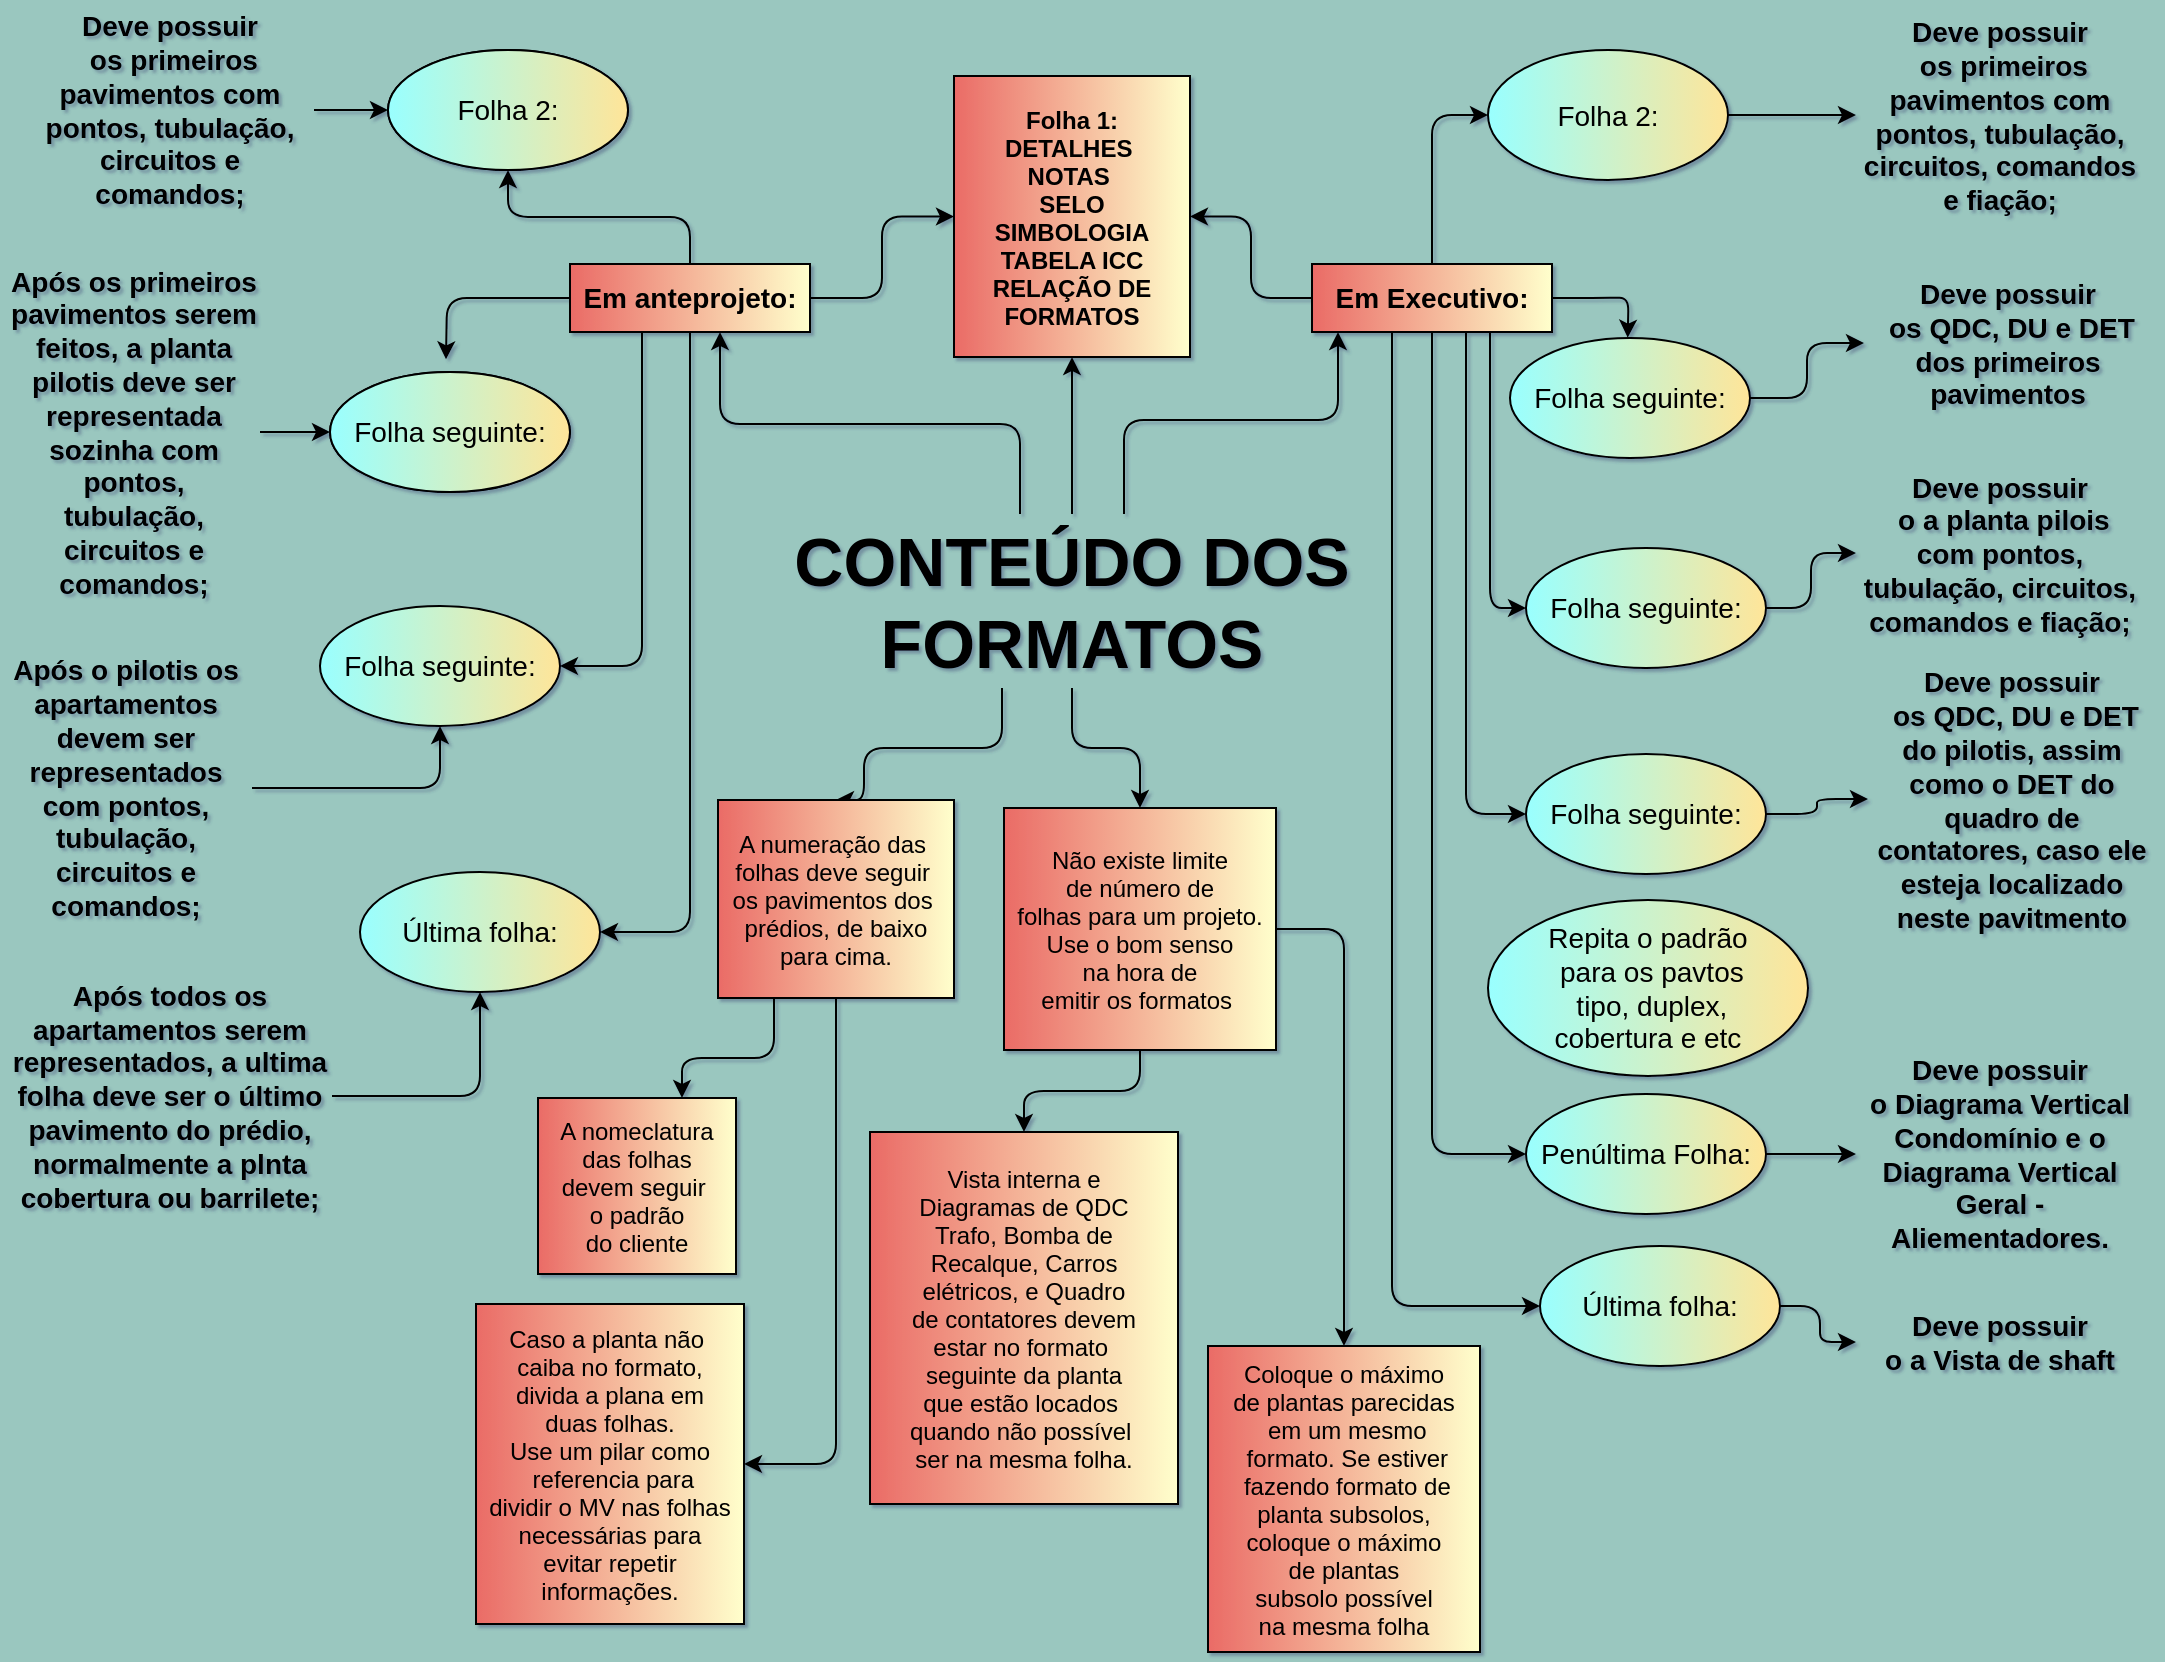 <mxfile version="20.2.8" type="github">
  <diagram name="Page-1" id="8ce9d11a-91a2-4d17-14d8-a56ed91bf033">
    <mxGraphModel dx="1164" dy="598" grid="0" gridSize="10" guides="1" tooltips="1" connect="1" arrows="1" fold="1" page="1" pageScale="1" pageWidth="1100" pageHeight="850" background="#9AC7BF" math="0" shadow="1">
      <root>
        <mxCell id="0" />
        <mxCell id="1" parent="0" />
        <mxCell id="yQmMGdKQmBahugFoPw73-3" value="" style="edgeStyle=orthogonalEdgeStyle;rounded=0;orthogonalLoop=1;jettySize=auto;html=1;fontSize=34;fontColor=#000000;strokeColor=#000000;" edge="1" parent="1" source="yQmMGdKQmBahugFoPw73-1" target="yQmMGdKQmBahugFoPw73-2">
          <mxGeometry relative="1" as="geometry" />
        </mxCell>
        <mxCell id="yQmMGdKQmBahugFoPw73-9" value="" style="edgeStyle=orthogonalEdgeStyle;rounded=1;orthogonalLoop=1;jettySize=auto;html=1;strokeColor=#000000;fontSize=12;fontColor=#000000;" edge="1" parent="1" source="yQmMGdKQmBahugFoPw73-1" target="yQmMGdKQmBahugFoPw73-8">
          <mxGeometry relative="1" as="geometry">
            <Array as="points">
              <mxPoint x="576" y="228" />
              <mxPoint x="683" y="228" />
            </Array>
          </mxGeometry>
        </mxCell>
        <mxCell id="yQmMGdKQmBahugFoPw73-11" style="edgeStyle=orthogonalEdgeStyle;orthogonalLoop=1;jettySize=auto;html=1;strokeColor=#000000;fontSize=14;fontColor=#000000;rounded=1;" edge="1" parent="1" source="yQmMGdKQmBahugFoPw73-1" target="yQmMGdKQmBahugFoPw73-6">
          <mxGeometry relative="1" as="geometry">
            <Array as="points">
              <mxPoint x="524" y="230" />
              <mxPoint x="374" y="230" />
            </Array>
          </mxGeometry>
        </mxCell>
        <mxCell id="yQmMGdKQmBahugFoPw73-88" style="edgeStyle=orthogonalEdgeStyle;rounded=1;orthogonalLoop=1;jettySize=auto;html=1;entryX=0.5;entryY=0;entryDx=0;entryDy=0;strokeColor=#000000;fontSize=14;fontColor=#000000;" edge="1" parent="1" source="yQmMGdKQmBahugFoPw73-1" target="yQmMGdKQmBahugFoPw73-85">
          <mxGeometry relative="1" as="geometry" />
        </mxCell>
        <mxCell id="yQmMGdKQmBahugFoPw73-89" style="edgeStyle=orthogonalEdgeStyle;rounded=1;orthogonalLoop=1;jettySize=auto;html=1;entryX=0.5;entryY=0;entryDx=0;entryDy=0;strokeColor=#000000;fontSize=14;fontColor=#000000;" edge="1" parent="1" source="yQmMGdKQmBahugFoPw73-1" target="yQmMGdKQmBahugFoPw73-83">
          <mxGeometry relative="1" as="geometry">
            <Array as="points">
              <mxPoint x="515" y="392" />
              <mxPoint x="446" y="392" />
            </Array>
          </mxGeometry>
        </mxCell>
        <mxCell id="yQmMGdKQmBahugFoPw73-1" value="CONTEÚDO DOS&lt;br&gt;FORMATOS" style="text;html=1;strokeColor=none;fillColor=none;align=center;verticalAlign=middle;whiteSpace=wrap;rounded=0;fontColor=#000000;fontSize=34;fontStyle=1" vertex="1" parent="1">
          <mxGeometry x="406" y="275" width="288" height="87" as="geometry" />
        </mxCell>
        <mxCell id="yQmMGdKQmBahugFoPw73-2" value="Folha 1:&#xa;DETALHES &#xa;NOTAS &#xa;SELO&#xa;SIMBOLOGIA&#xa;TABELA ICC&#xa;RELAÇÃO DE&#xa;FORMATOS" style="fontSize=12;fontColor=#000000;gradientColor=#FFFFCC;gradientDirection=east;fillColor=#EA6B66;strokeColor=#000000;fontStyle=1" vertex="1" parent="1">
          <mxGeometry x="491" y="56" width="118" height="140.5" as="geometry" />
        </mxCell>
        <mxCell id="yQmMGdKQmBahugFoPw73-13" value="" style="edgeStyle=orthogonalEdgeStyle;rounded=1;orthogonalLoop=1;jettySize=auto;html=1;strokeColor=#000000;fontSize=14;fontColor=#000000;" edge="1" parent="1" source="yQmMGdKQmBahugFoPw73-6" target="yQmMGdKQmBahugFoPw73-12">
          <mxGeometry relative="1" as="geometry" />
        </mxCell>
        <mxCell id="yQmMGdKQmBahugFoPw73-17" style="edgeStyle=orthogonalEdgeStyle;rounded=1;orthogonalLoop=1;jettySize=auto;html=1;strokeColor=#000000;fontSize=14;fontColor=#000000;" edge="1" parent="1" source="yQmMGdKQmBahugFoPw73-6" target="yQmMGdKQmBahugFoPw73-2">
          <mxGeometry relative="1" as="geometry" />
        </mxCell>
        <mxCell id="yQmMGdKQmBahugFoPw73-26" style="edgeStyle=orthogonalEdgeStyle;rounded=1;orthogonalLoop=1;jettySize=auto;html=1;strokeColor=#000000;fontSize=14;fontColor=#000000;" edge="1" parent="1" source="yQmMGdKQmBahugFoPw73-6">
          <mxGeometry relative="1" as="geometry">
            <mxPoint x="237.003" y="197.672" as="targetPoint" />
          </mxGeometry>
        </mxCell>
        <mxCell id="yQmMGdKQmBahugFoPw73-35" style="edgeStyle=orthogonalEdgeStyle;rounded=1;orthogonalLoop=1;jettySize=auto;html=1;strokeColor=#000000;fontSize=14;fontColor=#000000;entryX=1;entryY=0.5;entryDx=0;entryDy=0;" edge="1" parent="1" source="yQmMGdKQmBahugFoPw73-6" target="yQmMGdKQmBahugFoPw73-27">
          <mxGeometry relative="1" as="geometry">
            <mxPoint x="316.169" y="366.838" as="targetPoint" />
            <Array as="points">
              <mxPoint x="335" y="351" />
            </Array>
          </mxGeometry>
        </mxCell>
        <mxCell id="yQmMGdKQmBahugFoPw73-46" style="edgeStyle=orthogonalEdgeStyle;rounded=1;orthogonalLoop=1;jettySize=auto;html=1;entryX=1;entryY=0.5;entryDx=0;entryDy=0;strokeColor=#000000;fontSize=14;fontColor=#000000;" edge="1" parent="1" source="yQmMGdKQmBahugFoPw73-6" target="yQmMGdKQmBahugFoPw73-36">
          <mxGeometry relative="1" as="geometry" />
        </mxCell>
        <mxCell id="yQmMGdKQmBahugFoPw73-6" value="Em anteprojeto:" style="whiteSpace=wrap;html=1;strokeColor=#000000;fontSize=14;fontColor=#000000;fillColor=#EA6B66;gradientColor=#FFFFCC;gradientDirection=east;fontStyle=1" vertex="1" parent="1">
          <mxGeometry x="299" y="150" width="120" height="34" as="geometry" />
        </mxCell>
        <mxCell id="yQmMGdKQmBahugFoPw73-16" style="edgeStyle=orthogonalEdgeStyle;rounded=1;orthogonalLoop=1;jettySize=auto;html=1;entryX=1;entryY=0.5;entryDx=0;entryDy=0;strokeColor=#000000;fontSize=14;fontColor=#000000;" edge="1" parent="1" source="yQmMGdKQmBahugFoPw73-8" target="yQmMGdKQmBahugFoPw73-2">
          <mxGeometry relative="1" as="geometry" />
        </mxCell>
        <mxCell id="yQmMGdKQmBahugFoPw73-54" style="edgeStyle=orthogonalEdgeStyle;rounded=1;orthogonalLoop=1;jettySize=auto;html=1;entryX=0;entryY=0.5;entryDx=0;entryDy=0;strokeColor=#000000;fontSize=14;fontColor=#000000;" edge="1" parent="1" source="yQmMGdKQmBahugFoPw73-8" target="yQmMGdKQmBahugFoPw73-51">
          <mxGeometry relative="1" as="geometry" />
        </mxCell>
        <mxCell id="yQmMGdKQmBahugFoPw73-66" style="edgeStyle=orthogonalEdgeStyle;rounded=1;orthogonalLoop=1;jettySize=auto;html=1;strokeColor=#000000;fontSize=14;fontColor=#000000;" edge="1" parent="1" source="yQmMGdKQmBahugFoPw73-8">
          <mxGeometry relative="1" as="geometry">
            <mxPoint x="827.836" y="186.838" as="targetPoint" />
          </mxGeometry>
        </mxCell>
        <mxCell id="yQmMGdKQmBahugFoPw73-68" style="edgeStyle=orthogonalEdgeStyle;rounded=1;orthogonalLoop=1;jettySize=auto;html=1;entryX=0;entryY=0.5;entryDx=0;entryDy=0;strokeColor=#000000;fontSize=14;fontColor=#000000;" edge="1" parent="1" source="yQmMGdKQmBahugFoPw73-8" target="yQmMGdKQmBahugFoPw73-49">
          <mxGeometry relative="1" as="geometry">
            <Array as="points">
              <mxPoint x="759" y="322" />
            </Array>
          </mxGeometry>
        </mxCell>
        <mxCell id="yQmMGdKQmBahugFoPw73-71" style="edgeStyle=orthogonalEdgeStyle;rounded=1;orthogonalLoop=1;jettySize=auto;html=1;entryX=0;entryY=0.5;entryDx=0;entryDy=0;strokeColor=#000000;fontSize=14;fontColor=#000000;" edge="1" parent="1" source="yQmMGdKQmBahugFoPw73-8" target="yQmMGdKQmBahugFoPw73-70">
          <mxGeometry relative="1" as="geometry">
            <Array as="points">
              <mxPoint x="747" y="425" />
            </Array>
          </mxGeometry>
        </mxCell>
        <mxCell id="yQmMGdKQmBahugFoPw73-75" style="edgeStyle=orthogonalEdgeStyle;rounded=1;orthogonalLoop=1;jettySize=auto;html=1;entryX=0;entryY=0.5;entryDx=0;entryDy=0;strokeColor=#000000;fontSize=14;fontColor=#000000;" edge="1" parent="1" source="yQmMGdKQmBahugFoPw73-8" target="yQmMGdKQmBahugFoPw73-50">
          <mxGeometry relative="1" as="geometry" />
        </mxCell>
        <mxCell id="yQmMGdKQmBahugFoPw73-113" style="edgeStyle=orthogonalEdgeStyle;rounded=1;orthogonalLoop=1;jettySize=auto;html=1;entryX=0;entryY=0.5;entryDx=0;entryDy=0;strokeColor=#000000;fontSize=14;fontColor=#000000;" edge="1" parent="1" source="yQmMGdKQmBahugFoPw73-8" target="yQmMGdKQmBahugFoPw73-78">
          <mxGeometry relative="1" as="geometry">
            <Array as="points">
              <mxPoint x="710" y="671" />
            </Array>
          </mxGeometry>
        </mxCell>
        <mxCell id="yQmMGdKQmBahugFoPw73-8" value="Em Executivo:" style="whiteSpace=wrap;html=1;strokeColor=#000000;fontSize=14;fontColor=#000000;fillColor=#EA6B66;gradientColor=#FFFFCC;gradientDirection=east;fontStyle=1" vertex="1" parent="1">
          <mxGeometry x="670" y="150" width="120" height="34" as="geometry" />
        </mxCell>
        <mxCell id="yQmMGdKQmBahugFoPw73-12" value="Folha 2:" style="ellipse;whiteSpace=wrap;html=1;fontSize=14;fillColor=#CCCCFF;strokeColor=#000000;fontColor=#000000;gradientDirection=east;gradientColor=#6666FF;" vertex="1" parent="1">
          <mxGeometry x="208" y="43" width="120" height="60" as="geometry" />
        </mxCell>
        <mxCell id="yQmMGdKQmBahugFoPw73-19" style="edgeStyle=orthogonalEdgeStyle;rounded=1;orthogonalLoop=1;jettySize=auto;html=1;strokeColor=#000000;fontSize=14;fontColor=#000000;" edge="1" parent="1" source="yQmMGdKQmBahugFoPw73-18" target="yQmMGdKQmBahugFoPw73-12">
          <mxGeometry relative="1" as="geometry" />
        </mxCell>
        <mxCell id="yQmMGdKQmBahugFoPw73-18" value="Deve possuir&lt;br&gt;&amp;nbsp;os primeiros pavimentos com pontos, tubulação, circuitos e comandos;" style="text;html=1;strokeColor=none;fillColor=none;align=center;verticalAlign=middle;whiteSpace=wrap;rounded=0;fontSize=14;fontColor=#000000;fontStyle=1" vertex="1" parent="1">
          <mxGeometry x="27" y="58" width="144" height="30" as="geometry" />
        </mxCell>
        <mxCell id="yQmMGdKQmBahugFoPw73-20" style="edgeStyle=orthogonalEdgeStyle;rounded=1;orthogonalLoop=1;jettySize=auto;html=1;exitX=0.5;exitY=1;exitDx=0;exitDy=0;strokeColor=#000000;fontSize=14;fontColor=#000000;" edge="1" parent="1" source="yQmMGdKQmBahugFoPw73-18" target="yQmMGdKQmBahugFoPw73-18">
          <mxGeometry relative="1" as="geometry" />
        </mxCell>
        <mxCell id="yQmMGdKQmBahugFoPw73-21" value="Folha seguinte:" style="ellipse;whiteSpace=wrap;html=1;fontSize=14;fillColor=#CCCCFF;strokeColor=#000000;fontColor=#000000;gradientDirection=east;gradientColor=#6666FF;" vertex="1" parent="1">
          <mxGeometry x="179" y="204" width="120" height="60" as="geometry" />
        </mxCell>
        <mxCell id="yQmMGdKQmBahugFoPw73-25" value="" style="edgeStyle=orthogonalEdgeStyle;rounded=1;orthogonalLoop=1;jettySize=auto;html=1;strokeColor=#000000;fontSize=14;fontColor=#000000;" edge="1" parent="1" source="yQmMGdKQmBahugFoPw73-23" target="yQmMGdKQmBahugFoPw73-21">
          <mxGeometry relative="1" as="geometry" />
        </mxCell>
        <mxCell id="yQmMGdKQmBahugFoPw73-23" value="Após os primeiros pavimentos serem feitos, a planta pilotis deve ser representada sozinha com pontos, tubulação, circuitos e comandos;" style="text;html=1;strokeColor=none;fillColor=none;align=center;verticalAlign=middle;whiteSpace=wrap;rounded=0;fontSize=14;fontColor=#000000;fontStyle=1" vertex="1" parent="1">
          <mxGeometry x="18" y="219" width="126" height="30" as="geometry" />
        </mxCell>
        <mxCell id="yQmMGdKQmBahugFoPw73-27" value="Folha seguinte:" style="ellipse;whiteSpace=wrap;html=1;fontSize=14;fillColor=#99FFFF;strokeColor=#000000;fontColor=#000000;gradientDirection=east;gradientColor=#FFE599;" vertex="1" parent="1">
          <mxGeometry x="174" y="321" width="120" height="60" as="geometry" />
        </mxCell>
        <mxCell id="yQmMGdKQmBahugFoPw73-30" style="edgeStyle=orthogonalEdgeStyle;rounded=1;orthogonalLoop=1;jettySize=auto;html=1;strokeColor=#000000;fontSize=14;fontColor=#000000;entryX=0.5;entryY=1;entryDx=0;entryDy=0;" edge="1" parent="1" source="yQmMGdKQmBahugFoPw73-28" target="yQmMGdKQmBahugFoPw73-27">
          <mxGeometry relative="1" as="geometry">
            <mxPoint x="168" y="350" as="targetPoint" />
          </mxGeometry>
        </mxCell>
        <mxCell id="yQmMGdKQmBahugFoPw73-28" value="Após o pilotis os apartamentos devem ser representados com pontos, tubulação, circuitos e comandos;" style="text;html=1;strokeColor=none;fillColor=none;align=center;verticalAlign=middle;whiteSpace=wrap;rounded=0;fontSize=14;fontColor=#000000;fontStyle=1" vertex="1" parent="1">
          <mxGeometry x="14" y="397" width="126" height="30" as="geometry" />
        </mxCell>
        <mxCell id="yQmMGdKQmBahugFoPw73-36" value="Última folha:" style="ellipse;whiteSpace=wrap;html=1;fontSize=14;fillColor=#99FFFF;strokeColor=#000000;fontColor=#000000;gradientDirection=east;gradientColor=#FFE599;" vertex="1" parent="1">
          <mxGeometry x="194" y="454" width="120" height="60" as="geometry" />
        </mxCell>
        <mxCell id="yQmMGdKQmBahugFoPw73-45" style="edgeStyle=orthogonalEdgeStyle;rounded=1;orthogonalLoop=1;jettySize=auto;html=1;entryX=0.5;entryY=1;entryDx=0;entryDy=0;strokeColor=#000000;fontSize=14;fontColor=#000000;" edge="1" parent="1" source="yQmMGdKQmBahugFoPw73-38" target="yQmMGdKQmBahugFoPw73-36">
          <mxGeometry relative="1" as="geometry" />
        </mxCell>
        <mxCell id="yQmMGdKQmBahugFoPw73-38" value="Após todos os apartamentos serem representados, a ultima folha deve ser o último pavimento do prédio, normalmente a plnta cobertura ou barrilete;" style="text;html=1;strokeColor=none;fillColor=none;align=center;verticalAlign=middle;whiteSpace=wrap;rounded=0;fontSize=14;fontColor=#000000;fontStyle=1" vertex="1" parent="1">
          <mxGeometry x="18" y="507" width="162" height="118" as="geometry" />
        </mxCell>
        <mxCell id="yQmMGdKQmBahugFoPw73-47" value="Folha 2:" style="ellipse;whiteSpace=wrap;html=1;fontSize=14;fillColor=#99FFFF;strokeColor=#000000;fontColor=#000000;gradientDirection=east;gradientColor=#FFE599;" vertex="1" parent="1">
          <mxGeometry x="208" y="43" width="120" height="60" as="geometry" />
        </mxCell>
        <mxCell id="yQmMGdKQmBahugFoPw73-48" value="Folha seguinte:" style="ellipse;whiteSpace=wrap;html=1;fontSize=14;fillColor=#99FFFF;strokeColor=#000000;fontColor=#000000;gradientDirection=east;gradientColor=#FFE599;" vertex="1" parent="1">
          <mxGeometry x="179" y="204" width="120" height="60" as="geometry" />
        </mxCell>
        <mxCell id="yQmMGdKQmBahugFoPw73-72" style="edgeStyle=orthogonalEdgeStyle;rounded=1;orthogonalLoop=1;jettySize=auto;html=1;strokeColor=#000000;fontSize=14;fontColor=#000000;entryX=0;entryY=0.5;entryDx=0;entryDy=0;" edge="1" parent="1" source="yQmMGdKQmBahugFoPw73-49" target="yQmMGdKQmBahugFoPw73-69">
          <mxGeometry relative="1" as="geometry">
            <mxPoint x="936.169" y="322" as="targetPoint" />
          </mxGeometry>
        </mxCell>
        <mxCell id="yQmMGdKQmBahugFoPw73-49" value="Folha seguinte:" style="ellipse;whiteSpace=wrap;html=1;fontSize=14;fillColor=#99FFFF;strokeColor=#000000;fontColor=#000000;gradientDirection=east;gradientColor=#FFE599;" vertex="1" parent="1">
          <mxGeometry x="777" y="292" width="120" height="60" as="geometry" />
        </mxCell>
        <mxCell id="yQmMGdKQmBahugFoPw73-77" style="edgeStyle=orthogonalEdgeStyle;rounded=1;orthogonalLoop=1;jettySize=auto;html=1;entryX=0;entryY=0.5;entryDx=0;entryDy=0;strokeColor=#000000;fontSize=14;fontColor=#000000;" edge="1" parent="1" source="yQmMGdKQmBahugFoPw73-50" target="yQmMGdKQmBahugFoPw73-76">
          <mxGeometry relative="1" as="geometry" />
        </mxCell>
        <mxCell id="yQmMGdKQmBahugFoPw73-50" value="Penúltima Folha:" style="ellipse;whiteSpace=wrap;html=1;fontSize=14;fillColor=#99FFFF;strokeColor=#000000;fontColor=#000000;gradientDirection=east;gradientColor=#FFE599;" vertex="1" parent="1">
          <mxGeometry x="777" y="565" width="120" height="60" as="geometry" />
        </mxCell>
        <mxCell id="yQmMGdKQmBahugFoPw73-56" style="edgeStyle=orthogonalEdgeStyle;rounded=1;orthogonalLoop=1;jettySize=auto;html=1;strokeColor=#000000;fontSize=14;fontColor=#000000;" edge="1" parent="1" source="yQmMGdKQmBahugFoPw73-51" target="yQmMGdKQmBahugFoPw73-55">
          <mxGeometry relative="1" as="geometry" />
        </mxCell>
        <mxCell id="yQmMGdKQmBahugFoPw73-51" value="Folha 2:" style="ellipse;whiteSpace=wrap;html=1;fontSize=14;fillColor=#99FFFF;strokeColor=#000000;fontColor=#000000;gradientDirection=east;gradientColor=#FFE599;" vertex="1" parent="1">
          <mxGeometry x="758" y="43" width="120" height="65" as="geometry" />
        </mxCell>
        <mxCell id="yQmMGdKQmBahugFoPw73-67" style="edgeStyle=orthogonalEdgeStyle;rounded=1;orthogonalLoop=1;jettySize=auto;html=1;entryX=0;entryY=0.5;entryDx=0;entryDy=0;strokeColor=#000000;fontSize=14;fontColor=#000000;" edge="1" parent="1" source="yQmMGdKQmBahugFoPw73-52" target="yQmMGdKQmBahugFoPw73-62">
          <mxGeometry relative="1" as="geometry" />
        </mxCell>
        <mxCell id="yQmMGdKQmBahugFoPw73-52" value="Folha seguinte:" style="ellipse;whiteSpace=wrap;html=1;fontSize=14;fillColor=#99FFFF;strokeColor=#000000;fontColor=#000000;gradientDirection=east;gradientColor=#FFE599;" vertex="1" parent="1">
          <mxGeometry x="769" y="187" width="120" height="60" as="geometry" />
        </mxCell>
        <mxCell id="yQmMGdKQmBahugFoPw73-55" value="Deve possuir&lt;br&gt;&amp;nbsp;os primeiros pavimentos com pontos, tubulação, circuitos, comandos e fiação;" style="text;html=1;strokeColor=none;fillColor=none;align=center;verticalAlign=middle;whiteSpace=wrap;rounded=0;fontSize=14;fontColor=#000000;fontStyle=1" vertex="1" parent="1">
          <mxGeometry x="942" y="18" width="144" height="115" as="geometry" />
        </mxCell>
        <mxCell id="yQmMGdKQmBahugFoPw73-62" value="Deve possuir&lt;br&gt;&amp;nbsp;os QDC, DU e DET dos primeiros pavimentos" style="text;html=1;strokeColor=none;fillColor=none;align=center;verticalAlign=middle;whiteSpace=wrap;rounded=0;fontSize=14;fontColor=#000000;fontStyle=1" vertex="1" parent="1">
          <mxGeometry x="946" y="132" width="144" height="115" as="geometry" />
        </mxCell>
        <mxCell id="yQmMGdKQmBahugFoPw73-69" value="Deve possuir&lt;br&gt;&amp;nbsp;o a planta pilois com pontos, tubulação, circuitos, comandos e fiação;" style="text;html=1;strokeColor=none;fillColor=none;align=center;verticalAlign=middle;whiteSpace=wrap;rounded=0;fontSize=14;fontColor=#000000;fontStyle=1" vertex="1" parent="1">
          <mxGeometry x="942" y="237" width="144" height="115" as="geometry" />
        </mxCell>
        <mxCell id="yQmMGdKQmBahugFoPw73-73" style="edgeStyle=orthogonalEdgeStyle;rounded=1;orthogonalLoop=1;jettySize=auto;html=1;strokeColor=#000000;fontSize=14;fontColor=#000000;entryX=0;entryY=0.5;entryDx=0;entryDy=0;" edge="1" parent="1" source="yQmMGdKQmBahugFoPw73-70" target="yQmMGdKQmBahugFoPw73-74">
          <mxGeometry relative="1" as="geometry">
            <mxPoint x="943.669" y="425" as="targetPoint" />
          </mxGeometry>
        </mxCell>
        <mxCell id="yQmMGdKQmBahugFoPw73-70" value="Folha seguinte:" style="ellipse;whiteSpace=wrap;html=1;fontSize=14;fillColor=#99FFFF;strokeColor=#000000;fontColor=#000000;gradientDirection=east;gradientColor=#FFE599;" vertex="1" parent="1">
          <mxGeometry x="777" y="395" width="120" height="60" as="geometry" />
        </mxCell>
        <mxCell id="yQmMGdKQmBahugFoPw73-74" value="Deve possuir&lt;br&gt;&amp;nbsp;os QDC, DU e DET do pilotis, assim como o DET do quadro de contatores, caso ele esteja localizado neste pavitmento" style="text;html=1;strokeColor=none;fillColor=none;align=center;verticalAlign=middle;whiteSpace=wrap;rounded=0;fontSize=14;fontColor=#000000;fontStyle=1" vertex="1" parent="1">
          <mxGeometry x="948" y="360" width="144" height="115" as="geometry" />
        </mxCell>
        <mxCell id="yQmMGdKQmBahugFoPw73-76" value="Deve possuir&lt;br&gt;o Diagrama Vertical Condomínio e o Diagrama Vertical Geral - Aliementadores." style="text;html=1;strokeColor=none;fillColor=none;align=center;verticalAlign=middle;whiteSpace=wrap;rounded=0;fontSize=14;fontColor=#000000;fontStyle=1" vertex="1" parent="1">
          <mxGeometry x="942" y="537.5" width="144" height="115" as="geometry" />
        </mxCell>
        <mxCell id="yQmMGdKQmBahugFoPw73-82" style="edgeStyle=orthogonalEdgeStyle;rounded=1;orthogonalLoop=1;jettySize=auto;html=1;strokeColor=#000000;fontSize=14;fontColor=#000000;" edge="1" parent="1" source="yQmMGdKQmBahugFoPw73-78" target="yQmMGdKQmBahugFoPw73-80">
          <mxGeometry relative="1" as="geometry" />
        </mxCell>
        <mxCell id="yQmMGdKQmBahugFoPw73-78" value="Última folha:" style="ellipse;whiteSpace=wrap;html=1;fontSize=14;fillColor=#99FFFF;strokeColor=#000000;fontColor=#000000;gradientDirection=east;gradientColor=#FFE599;" vertex="1" parent="1">
          <mxGeometry x="784" y="641" width="120" height="60" as="geometry" />
        </mxCell>
        <mxCell id="yQmMGdKQmBahugFoPw73-80" value="Deve possuir&lt;br&gt;o a Vista de shaft" style="text;html=1;strokeColor=none;fillColor=none;align=center;verticalAlign=middle;whiteSpace=wrap;rounded=0;fontSize=14;fontColor=#000000;fontStyle=1" vertex="1" parent="1">
          <mxGeometry x="942" y="665.5" width="144" height="47" as="geometry" />
        </mxCell>
        <mxCell id="yQmMGdKQmBahugFoPw73-92" value="" style="edgeStyle=orthogonalEdgeStyle;rounded=1;orthogonalLoop=1;jettySize=auto;html=1;strokeColor=#000000;fontSize=14;fontColor=#000000;" edge="1" parent="1" source="yQmMGdKQmBahugFoPw73-83" target="yQmMGdKQmBahugFoPw73-91">
          <mxGeometry relative="1" as="geometry">
            <Array as="points">
              <mxPoint x="401" y="547" />
              <mxPoint x="355" y="547" />
            </Array>
          </mxGeometry>
        </mxCell>
        <mxCell id="yQmMGdKQmBahugFoPw73-96" style="edgeStyle=orthogonalEdgeStyle;rounded=1;orthogonalLoop=1;jettySize=auto;html=1;entryX=1;entryY=0.5;entryDx=0;entryDy=0;strokeColor=#000000;fontSize=14;fontColor=#000000;" edge="1" parent="1" source="yQmMGdKQmBahugFoPw73-83" target="yQmMGdKQmBahugFoPw73-93">
          <mxGeometry relative="1" as="geometry" />
        </mxCell>
        <mxCell id="yQmMGdKQmBahugFoPw73-83" value="A numeração das &#xa;folhas deve seguir &#xa;os pavimentos dos &#xa;prédios, de baixo&#xa;para cima." style="fontSize=12;fontColor=#000000;gradientColor=#FFFFCC;gradientDirection=east;fillColor=#EA6B66;strokeColor=#000000;" vertex="1" parent="1">
          <mxGeometry x="373" y="418" width="118" height="99" as="geometry" />
        </mxCell>
        <mxCell id="yQmMGdKQmBahugFoPw73-112" style="edgeStyle=orthogonalEdgeStyle;rounded=1;orthogonalLoop=1;jettySize=auto;html=1;entryX=0.5;entryY=0;entryDx=0;entryDy=0;strokeColor=#000000;fontSize=14;fontColor=#000000;" edge="1" parent="1" source="yQmMGdKQmBahugFoPw73-85" target="yQmMGdKQmBahugFoPw73-107">
          <mxGeometry relative="1" as="geometry" />
        </mxCell>
        <mxCell id="yQmMGdKQmBahugFoPw73-114" style="edgeStyle=orthogonalEdgeStyle;rounded=1;orthogonalLoop=1;jettySize=auto;html=1;entryX=0.5;entryY=0;entryDx=0;entryDy=0;strokeColor=#000000;fontSize=14;fontColor=#000000;" edge="1" parent="1" source="yQmMGdKQmBahugFoPw73-85" target="yQmMGdKQmBahugFoPw73-97">
          <mxGeometry relative="1" as="geometry">
            <Array as="points">
              <mxPoint x="686" y="483" />
            </Array>
          </mxGeometry>
        </mxCell>
        <mxCell id="yQmMGdKQmBahugFoPw73-85" value="Não existe limite&#xa;de número de&#xa;folhas para um projeto.&#xa;Use o bom senso &#xa;na hora de &#xa;emitir os formatos " style="fontSize=12;fontColor=#000000;gradientColor=#FFFFCC;gradientDirection=east;fillColor=#EA6B66;strokeColor=#000000;" vertex="1" parent="1">
          <mxGeometry x="516" y="422" width="136" height="121" as="geometry" />
        </mxCell>
        <mxCell id="yQmMGdKQmBahugFoPw73-91" value="A nomeclatura &#xa;das folhas &#xa;devem seguir &#xa;o padrão &#xa;do cliente" style="fontSize=12;fontColor=#000000;gradientColor=#FFFFCC;gradientDirection=east;fillColor=#EA6B66;strokeColor=#000000;" vertex="1" parent="1">
          <mxGeometry x="283" y="567" width="99" height="88" as="geometry" />
        </mxCell>
        <mxCell id="yQmMGdKQmBahugFoPw73-93" value="Caso a planta não &#xa;caiba no formato,&#xa;divida a plana em &#xa;duas folhas.&#xa;Use um pilar como&#xa; referencia para&#xa;dividir o MV nas folhas&#xa;necessárias para &#xa;evitar repetir &#xa;informações." style="fontSize=12;fontColor=#000000;gradientColor=#FFFFCC;gradientDirection=east;fillColor=#EA6B66;strokeColor=#000000;" vertex="1" parent="1">
          <mxGeometry x="252" y="670" width="134" height="160" as="geometry" />
        </mxCell>
        <mxCell id="yQmMGdKQmBahugFoPw73-97" value="Coloque o máximo &#xa;de plantas parecidas&#xa; em um mesmo&#xa; formato. Se estiver&#xa; fazendo formato de&#xa;planta subsolos, &#xa;coloque o máximo &#xa;de plantas &#xa;subsolo possível &#xa;na mesma folha" style="fontSize=12;fontColor=#000000;gradientColor=#FFFFCC;gradientDirection=east;fillColor=#EA6B66;strokeColor=#000000;" vertex="1" parent="1">
          <mxGeometry x="618" y="691" width="136" height="153" as="geometry" />
        </mxCell>
        <mxCell id="yQmMGdKQmBahugFoPw73-105" value="Repita o padrão&lt;br&gt;&amp;nbsp;para os pavtos&lt;br&gt;&amp;nbsp;tipo, duplex, &lt;br&gt;cobertura e etc" style="ellipse;whiteSpace=wrap;html=1;fontSize=14;fillColor=#99FFFF;strokeColor=#000000;fontColor=#000000;gradientDirection=east;gradientColor=#FFE599;" vertex="1" parent="1">
          <mxGeometry x="758" y="468" width="160" height="88" as="geometry" />
        </mxCell>
        <mxCell id="yQmMGdKQmBahugFoPw73-107" value="Vista interna e &#xa;Diagramas de QDC &#xa;Trafo, Bomba de &#xa;Recalque, Carros &#xa;elétricos, e Quadro &#xa;de contatores devem &#xa;estar no formato &#xa;seguinte da planta &#xa;que estão locados &#xa;quando não possível &#xa;ser na mesma folha." style="fontSize=12;fontColor=#000000;gradientColor=#FFFFCC;gradientDirection=east;fillColor=#EA6B66;strokeColor=#000000;" vertex="1" parent="1">
          <mxGeometry x="449" y="584" width="154" height="186" as="geometry" />
        </mxCell>
      </root>
    </mxGraphModel>
  </diagram>
</mxfile>
